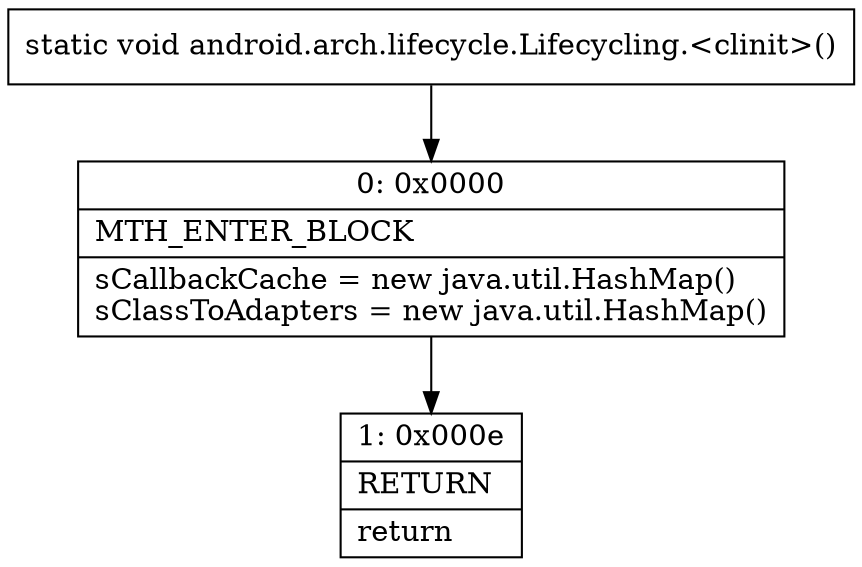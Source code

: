 digraph "CFG forandroid.arch.lifecycle.Lifecycling.\<clinit\>()V" {
Node_0 [shape=record,label="{0\:\ 0x0000|MTH_ENTER_BLOCK\l|sCallbackCache = new java.util.HashMap()\lsClassToAdapters = new java.util.HashMap()\l}"];
Node_1 [shape=record,label="{1\:\ 0x000e|RETURN\l|return\l}"];
MethodNode[shape=record,label="{static void android.arch.lifecycle.Lifecycling.\<clinit\>() }"];
MethodNode -> Node_0;
Node_0 -> Node_1;
}

